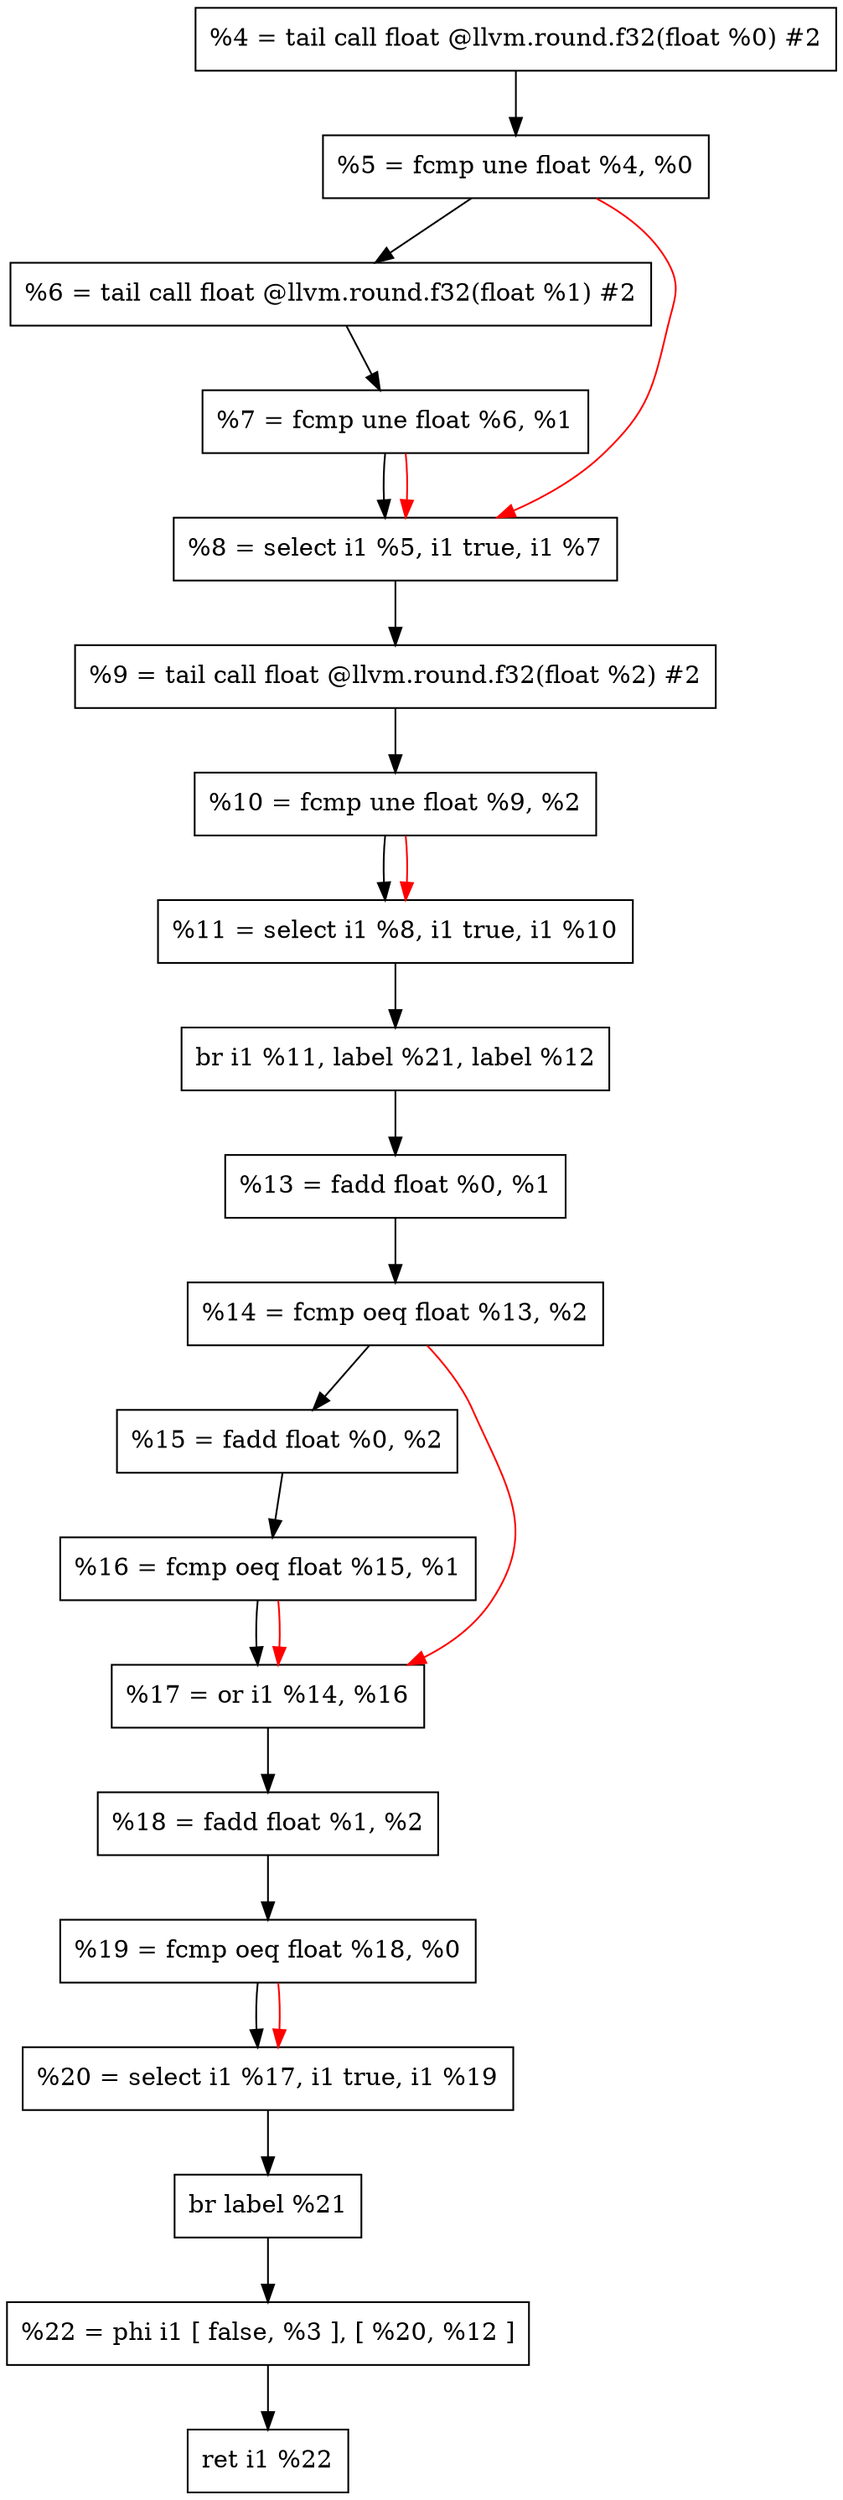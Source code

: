 digraph "DFG for '_Z7any_intfff' function" {
 Node0x7f6f9d13e010[shape=record, label="  %4 = tail call float @llvm.round.f32(float %0) #2"];
 Node0x7f6f9d13e0a0[shape=record, label="  %5 = fcmp une float %4, %0"];
 Node0x7f6f9d13e130[shape=record, label="  %6 = tail call float @llvm.round.f32(float %1) #2"];
 Node0x7f6f9d13e1c0[shape=record, label="  %7 = fcmp une float %6, %1"];
 Node0x7f6f9d13e250[shape=record, label="  %8 = select i1 %5, i1 true, i1 %7"];
 Node0x7f6f9d13e2e0[shape=record, label="  %9 = tail call float @llvm.round.f32(float %2) #2"];
 Node0x7f6f9d13e370[shape=record, label="  %10 = fcmp une float %9, %2"];
 Node0x7f6f9d13e400[shape=record, label="  %11 = select i1 %8, i1 true, i1 %10"];
 Node0x7f6f9d13e490[shape=record, label="  br i1 %11, label %21, label %12"];
 Node0x7f6f9d13e520[shape=record, label="  %13 = fadd float %0, %1"];
 Node0x7f6f9d13e5b0[shape=record, label="  %14 = fcmp oeq float %13, %2"];
 Node0x7f6f9d13e640[shape=record, label="  %15 = fadd float %0, %2"];
 Node0x7f6f9d13e6d0[shape=record, label="  %16 = fcmp oeq float %15, %1"];
 Node0x7f6f9d13e760[shape=record, label="  %17 = or i1 %14, %16"];
 Node0x7f6f9d13e7f0[shape=record, label="  %18 = fadd float %1, %2"];
 Node0x7f6f9d13e880[shape=record, label="  %19 = fcmp oeq float %18, %0"];
 Node0x7f6f9d13e910[shape=record, label="  %20 = select i1 %17, i1 true, i1 %19"];
 Node0x7f6f9d13e9a0[shape=record, label="  br label %21"];
 Node0x7f6f9d13ea30[shape=record, label="  %22 = phi i1 [ false, %3 ], [ %20, %12 ]"];
 Node0x7f6f9d13eb10[shape=record, label="  ret i1 %22"];
 Node0x7f6f9d13e010 -> Node0x7f6f9d13e0a0
 Node0x7f6f9d13e0a0 -> Node0x7f6f9d13e130
 Node0x7f6f9d13e130 -> Node0x7f6f9d13e1c0
 Node0x7f6f9d13e1c0 -> Node0x7f6f9d13e250
 Node0x7f6f9d13e250 -> Node0x7f6f9d13e2e0
 Node0x7f6f9d13e2e0 -> Node0x7f6f9d13e370
 Node0x7f6f9d13e370 -> Node0x7f6f9d13e400
 Node0x7f6f9d13e400 -> Node0x7f6f9d13e490
 Node0x7f6f9d13e490 -> Node0x7f6f9d13e520
 Node0x7f6f9d13e520 -> Node0x7f6f9d13e5b0
 Node0x7f6f9d13e5b0 -> Node0x7f6f9d13e640
 Node0x7f6f9d13e640 -> Node0x7f6f9d13e6d0
 Node0x7f6f9d13e6d0 -> Node0x7f6f9d13e760
 Node0x7f6f9d13e760 -> Node0x7f6f9d13e7f0
 Node0x7f6f9d13e7f0 -> Node0x7f6f9d13e880
 Node0x7f6f9d13e880 -> Node0x7f6f9d13e910
 Node0x7f6f9d13e910 -> Node0x7f6f9d13e9a0
 Node0x7f6f9d13e9a0 -> Node0x7f6f9d13ea30
 Node0x7f6f9d13ea30 -> Node0x7f6f9d13eb10
edge [color=red]
 Node0x7f6f9d13e0a0 -> Node0x7f6f9d13e250
 Node0x7f6f9d13e1c0 -> Node0x7f6f9d13e250
 Node0x7f6f9d13e370 -> Node0x7f6f9d13e400
 Node0x7f6f9d13e5b0 -> Node0x7f6f9d13e760
 Node0x7f6f9d13e6d0 -> Node0x7f6f9d13e760
 Node0x7f6f9d13e880 -> Node0x7f6f9d13e910
}